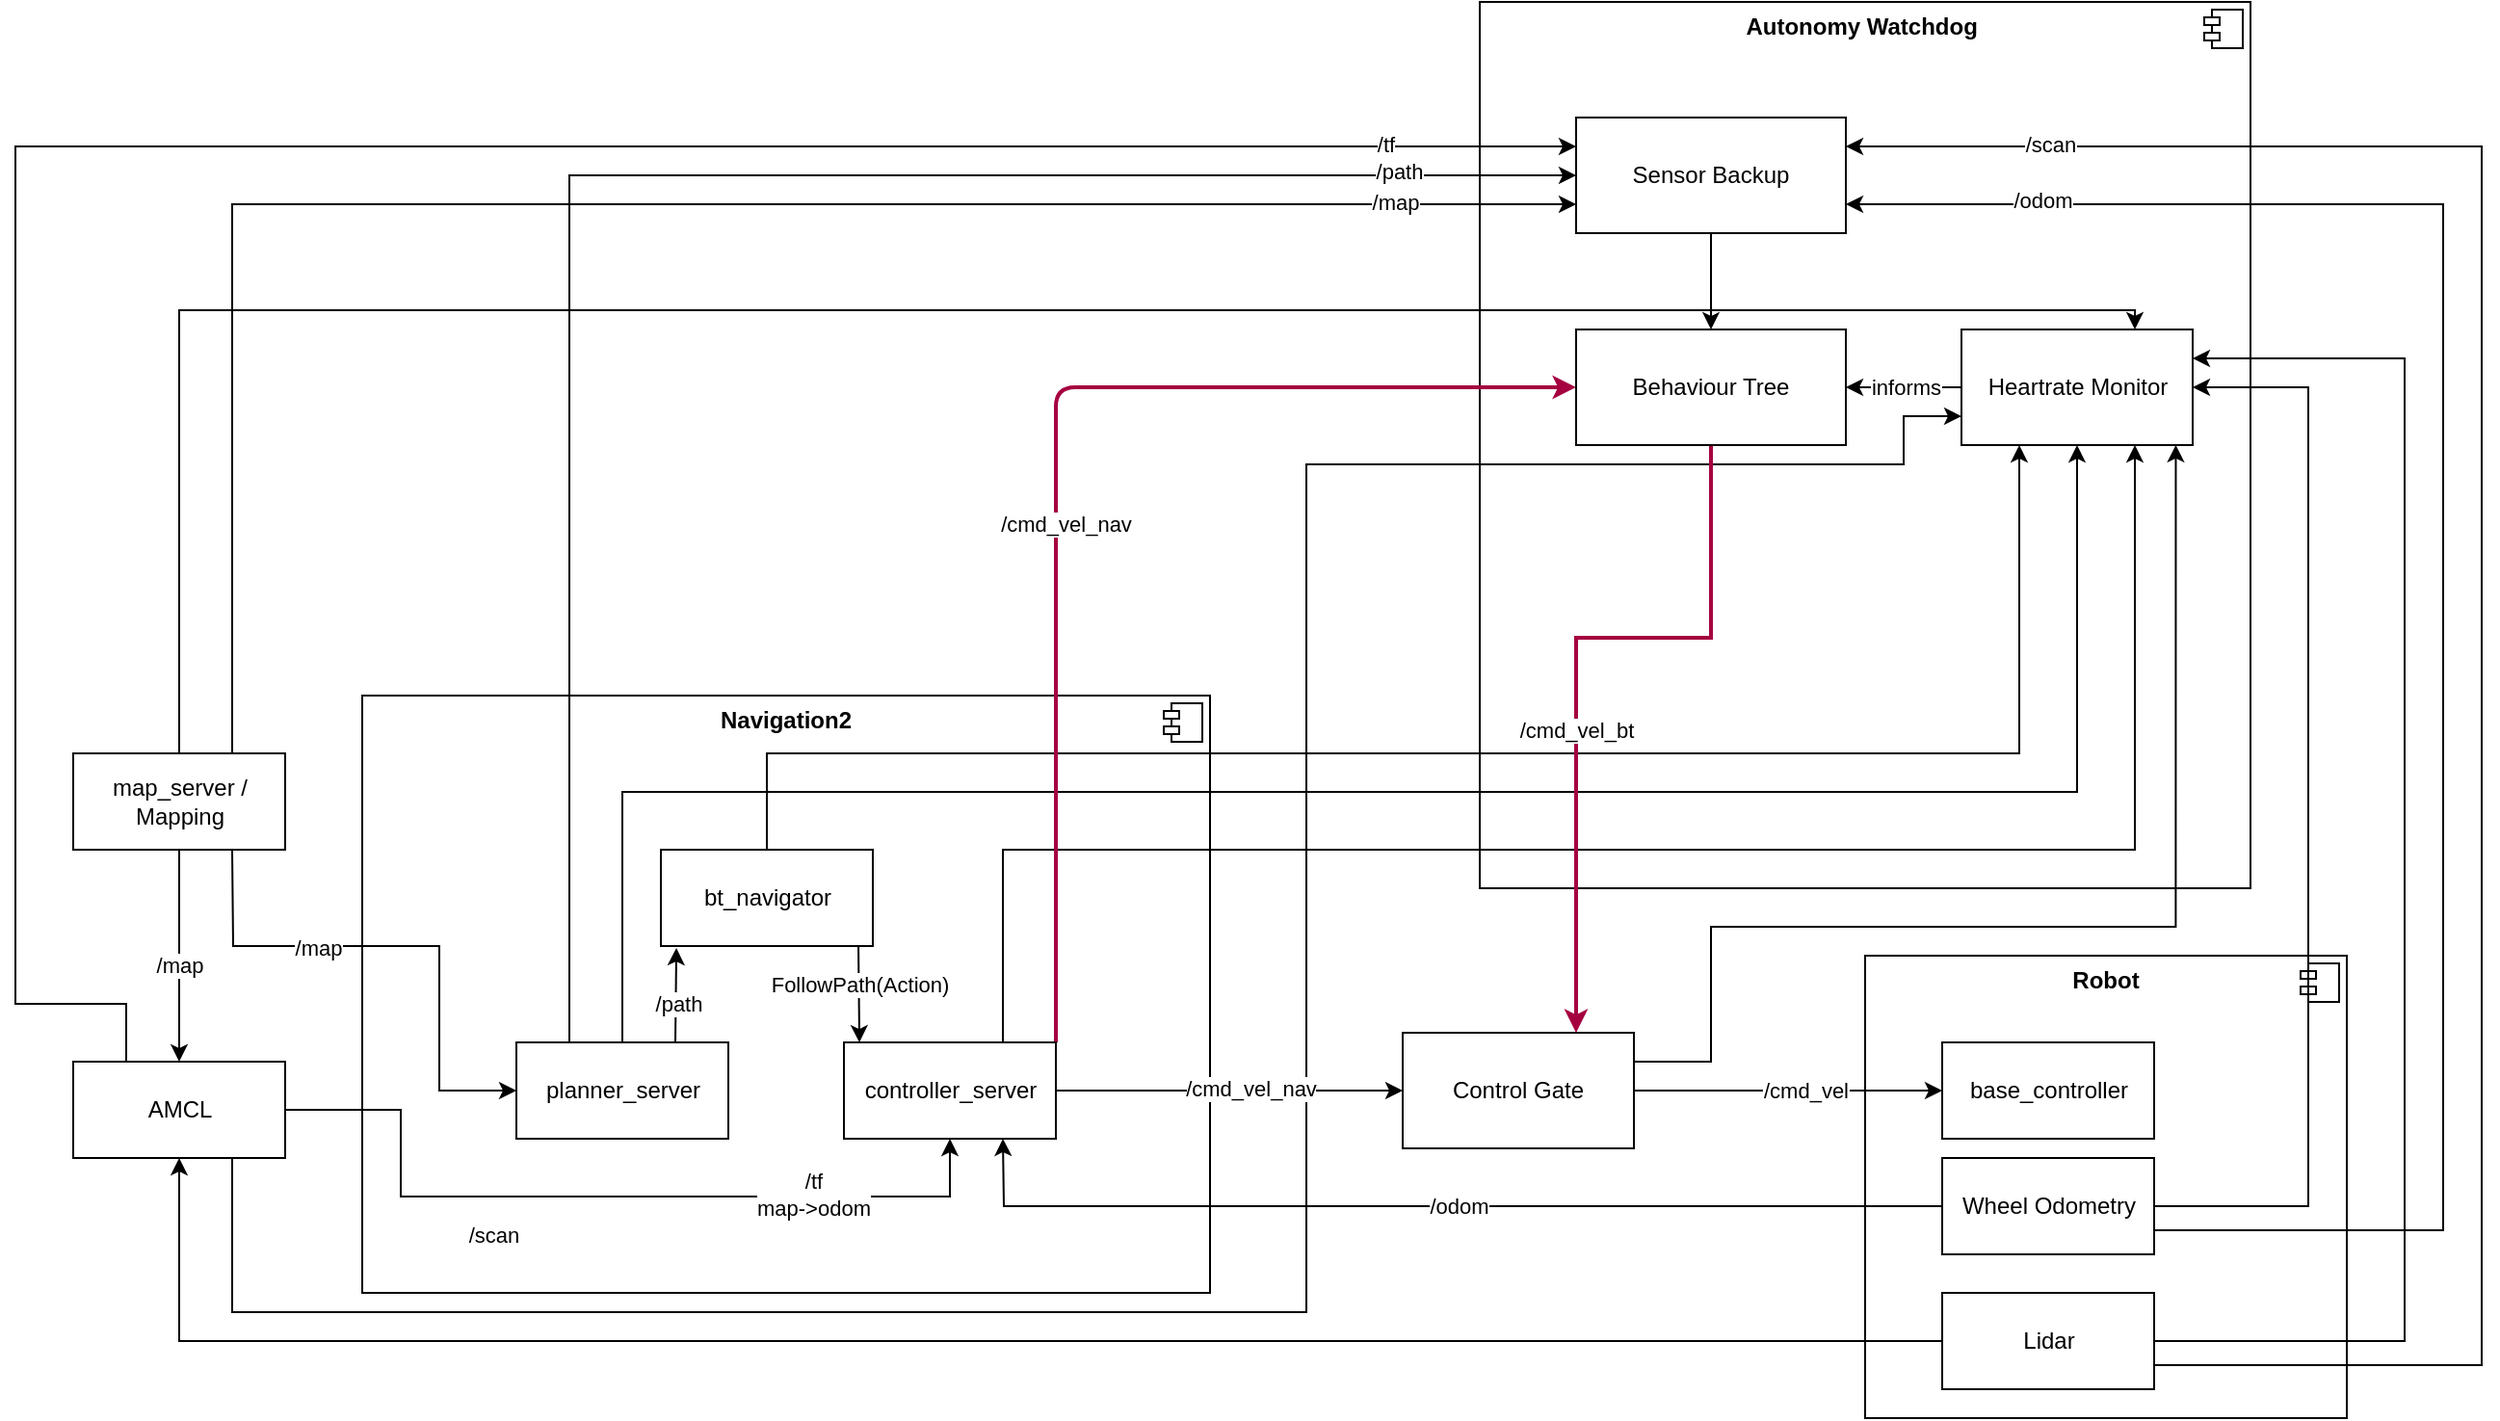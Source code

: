 <mxfile>
    <diagram id="HVmflJdejKAQhoo5Lnrt" name="Seite-1">
        <mxGraphModel dx="1272" dy="1633" grid="1" gridSize="10" guides="1" tooltips="1" connect="1" arrows="1" fold="1" page="1" pageScale="1" pageWidth="827" pageHeight="1169" math="0" shadow="0">
            <root>
                <mxCell id="0"/>
                <mxCell id="1" parent="0"/>
                <mxCell id="1pLQQAhpk_TerMQ9mpoH-33" value="&lt;p style=&quot;margin: 0px ; margin-top: 6px ; text-align: center&quot;&gt;&lt;b&gt;Autonomy Watchdog&amp;nbsp;&lt;/b&gt;&lt;/p&gt;" style="align=left;overflow=fill;html=1;dropTarget=0;" parent="1" vertex="1">
                    <mxGeometry x="850" y="-100" width="400" height="460" as="geometry"/>
                </mxCell>
                <mxCell id="1pLQQAhpk_TerMQ9mpoH-34" value="" style="shape=component;jettyWidth=8;jettyHeight=4;" parent="1pLQQAhpk_TerMQ9mpoH-33" vertex="1">
                    <mxGeometry x="1" width="20" height="20" relative="1" as="geometry">
                        <mxPoint x="-24" y="4" as="offset"/>
                    </mxGeometry>
                </mxCell>
                <mxCell id="1pLQQAhpk_TerMQ9mpoH-23" value="&lt;p style=&quot;margin:0px;margin-top:6px;text-align:center;&quot;&gt;&lt;b&gt;Robot&lt;/b&gt;&lt;/p&gt;" style="align=left;overflow=fill;html=1;dropTarget=0;" parent="1" vertex="1">
                    <mxGeometry x="1050" y="395" width="250" height="240" as="geometry"/>
                </mxCell>
                <mxCell id="1pLQQAhpk_TerMQ9mpoH-24" value="" style="shape=component;jettyWidth=8;jettyHeight=4;" parent="1pLQQAhpk_TerMQ9mpoH-23" vertex="1">
                    <mxGeometry x="1" width="20" height="20" relative="1" as="geometry">
                        <mxPoint x="-24" y="4" as="offset"/>
                    </mxGeometry>
                </mxCell>
                <mxCell id="1pLQQAhpk_TerMQ9mpoH-2" value="&lt;p style=&quot;margin:0px;margin-top:6px;text-align:center;&quot;&gt;&lt;b&gt;Navigation2&lt;/b&gt;&lt;/p&gt;" style="align=left;overflow=fill;html=1;dropTarget=0;" parent="1" vertex="1">
                    <mxGeometry x="270" y="260" width="440" height="310" as="geometry"/>
                </mxCell>
                <mxCell id="1pLQQAhpk_TerMQ9mpoH-3" value="" style="shape=component;jettyWidth=8;jettyHeight=4;" parent="1pLQQAhpk_TerMQ9mpoH-2" vertex="1">
                    <mxGeometry x="1" width="20" height="20" relative="1" as="geometry">
                        <mxPoint x="-24" y="4" as="offset"/>
                    </mxGeometry>
                </mxCell>
                <mxCell id="1pLQQAhpk_TerMQ9mpoH-49" style="edgeStyle=orthogonalEdgeStyle;rounded=0;orthogonalLoop=1;jettySize=auto;html=1;exitX=0.5;exitY=0;exitDx=0;exitDy=0;entryX=0.25;entryY=1;entryDx=0;entryDy=0;" parent="1" source="1pLQQAhpk_TerMQ9mpoH-4" target="1pLQQAhpk_TerMQ9mpoH-43" edge="1">
                    <mxGeometry relative="1" as="geometry">
                        <Array as="points">
                            <mxPoint x="480" y="290"/>
                            <mxPoint x="1130" y="290"/>
                        </Array>
                    </mxGeometry>
                </mxCell>
                <mxCell id="1pLQQAhpk_TerMQ9mpoH-4" value="bt_navigator" style="html=1;" parent="1" vertex="1">
                    <mxGeometry x="425" y="340" width="110" height="50" as="geometry"/>
                </mxCell>
                <mxCell id="1pLQQAhpk_TerMQ9mpoH-47" style="edgeStyle=orthogonalEdgeStyle;rounded=0;orthogonalLoop=1;jettySize=auto;html=1;exitX=0.5;exitY=0;exitDx=0;exitDy=0;entryX=0.5;entryY=1;entryDx=0;entryDy=0;" parent="1" source="1pLQQAhpk_TerMQ9mpoH-5" target="1pLQQAhpk_TerMQ9mpoH-43" edge="1">
                    <mxGeometry relative="1" as="geometry">
                        <Array as="points">
                            <mxPoint x="405" y="310"/>
                            <mxPoint x="1160" y="310"/>
                        </Array>
                    </mxGeometry>
                </mxCell>
                <mxCell id="1pLQQAhpk_TerMQ9mpoH-68" style="edgeStyle=orthogonalEdgeStyle;rounded=0;orthogonalLoop=1;jettySize=auto;html=1;exitX=0.25;exitY=0;exitDx=0;exitDy=0;entryX=0;entryY=0.5;entryDx=0;entryDy=0;" parent="1" source="1pLQQAhpk_TerMQ9mpoH-5" target="1pLQQAhpk_TerMQ9mpoH-61" edge="1">
                    <mxGeometry relative="1" as="geometry"/>
                </mxCell>
                <mxCell id="1pLQQAhpk_TerMQ9mpoH-69" value="/path" style="edgeLabel;html=1;align=center;verticalAlign=middle;resizable=0;points=[];" parent="1pLQQAhpk_TerMQ9mpoH-68" vertex="1" connectable="0">
                    <mxGeometry x="0.809" y="2" relative="1" as="geometry">
                        <mxPoint x="1" as="offset"/>
                    </mxGeometry>
                </mxCell>
                <mxCell id="1pLQQAhpk_TerMQ9mpoH-5" value="planner_server" style="html=1;" parent="1" vertex="1">
                    <mxGeometry x="350" y="440" width="110" height="50" as="geometry"/>
                </mxCell>
                <mxCell id="1pLQQAhpk_TerMQ9mpoH-48" style="edgeStyle=orthogonalEdgeStyle;rounded=0;orthogonalLoop=1;jettySize=auto;html=1;exitX=0.75;exitY=0;exitDx=0;exitDy=0;entryX=0.75;entryY=1;entryDx=0;entryDy=0;" parent="1" source="1pLQQAhpk_TerMQ9mpoH-6" target="1pLQQAhpk_TerMQ9mpoH-43" edge="1">
                    <mxGeometry relative="1" as="geometry">
                        <Array as="points">
                            <mxPoint x="603" y="340"/>
                            <mxPoint x="1190" y="340"/>
                        </Array>
                    </mxGeometry>
                </mxCell>
                <mxCell id="3" style="edgeStyle=none;html=1;exitX=1;exitY=0;exitDx=0;exitDy=0;entryX=0;entryY=0.5;entryDx=0;entryDy=0;fillColor=#d80073;strokeColor=#A50040;strokeWidth=2;" parent="1" source="1pLQQAhpk_TerMQ9mpoH-6" target="1pLQQAhpk_TerMQ9mpoH-35" edge="1">
                    <mxGeometry relative="1" as="geometry">
                        <Array as="points">
                            <mxPoint x="630" y="100"/>
                        </Array>
                    </mxGeometry>
                </mxCell>
                <mxCell id="4" value="/cmd_vel_nav" style="edgeLabel;html=1;align=center;verticalAlign=middle;resizable=0;points=[];" parent="3" vertex="1" connectable="0">
                    <mxGeometry x="-0.118" y="-5" relative="1" as="geometry">
                        <mxPoint as="offset"/>
                    </mxGeometry>
                </mxCell>
                <mxCell id="1pLQQAhpk_TerMQ9mpoH-6" value="controller_server" style="html=1;" parent="1" vertex="1">
                    <mxGeometry x="520" y="440" width="110" height="50" as="geometry"/>
                </mxCell>
                <mxCell id="1pLQQAhpk_TerMQ9mpoH-7" value="" style="endArrow=classic;html=1;rounded=0;exitX=0.75;exitY=0;exitDx=0;exitDy=0;entryX=0.073;entryY=1.02;entryDx=0;entryDy=0;entryPerimeter=0;" parent="1" source="1pLQQAhpk_TerMQ9mpoH-5" target="1pLQQAhpk_TerMQ9mpoH-4" edge="1">
                    <mxGeometry width="50" height="50" relative="1" as="geometry">
                        <mxPoint x="360" y="440" as="sourcePoint"/>
                        <mxPoint x="410" y="390" as="targetPoint"/>
                    </mxGeometry>
                </mxCell>
                <mxCell id="1pLQQAhpk_TerMQ9mpoH-8" value="/path" style="edgeLabel;html=1;align=center;verticalAlign=middle;resizable=0;points=[];" parent="1pLQQAhpk_TerMQ9mpoH-7" vertex="1" connectable="0">
                    <mxGeometry x="-0.183" y="-1" relative="1" as="geometry">
                        <mxPoint as="offset"/>
                    </mxGeometry>
                </mxCell>
                <mxCell id="1pLQQAhpk_TerMQ9mpoH-10" value="" style="endArrow=classic;html=1;rounded=0;exitX=0.932;exitY=1.01;exitDx=0;exitDy=0;exitPerimeter=0;entryX=0.073;entryY=0.001;entryDx=0;entryDy=0;entryPerimeter=0;" parent="1" source="1pLQQAhpk_TerMQ9mpoH-4" target="1pLQQAhpk_TerMQ9mpoH-6" edge="1">
                    <mxGeometry width="50" height="50" relative="1" as="geometry">
                        <mxPoint x="510" y="450" as="sourcePoint"/>
                        <mxPoint x="560" y="400" as="targetPoint"/>
                    </mxGeometry>
                </mxCell>
                <mxCell id="1pLQQAhpk_TerMQ9mpoH-11" value="FollowPath(Action)" style="edgeLabel;html=1;align=center;verticalAlign=middle;resizable=0;points=[];" parent="1pLQQAhpk_TerMQ9mpoH-10" vertex="1" connectable="0">
                    <mxGeometry x="-0.23" relative="1" as="geometry">
                        <mxPoint as="offset"/>
                    </mxGeometry>
                </mxCell>
                <mxCell id="1pLQQAhpk_TerMQ9mpoH-64" style="edgeStyle=orthogonalEdgeStyle;rounded=0;orthogonalLoop=1;jettySize=auto;html=1;exitX=0.75;exitY=1;exitDx=0;exitDy=0;entryX=0;entryY=0.75;entryDx=0;entryDy=0;" parent="1" source="1pLQQAhpk_TerMQ9mpoH-12" target="1pLQQAhpk_TerMQ9mpoH-43" edge="1">
                    <mxGeometry relative="1" as="geometry">
                        <Array as="points">
                            <mxPoint x="203" y="580"/>
                            <mxPoint x="760" y="580"/>
                            <mxPoint x="760" y="140"/>
                            <mxPoint x="1070" y="140"/>
                            <mxPoint x="1070" y="115"/>
                        </Array>
                    </mxGeometry>
                </mxCell>
                <mxCell id="1pLQQAhpk_TerMQ9mpoH-71" style="edgeStyle=orthogonalEdgeStyle;rounded=0;orthogonalLoop=1;jettySize=auto;html=1;exitX=0.25;exitY=0;exitDx=0;exitDy=0;entryX=0;entryY=0.25;entryDx=0;entryDy=0;" parent="1" source="1pLQQAhpk_TerMQ9mpoH-12" target="1pLQQAhpk_TerMQ9mpoH-61" edge="1">
                    <mxGeometry relative="1" as="geometry">
                        <Array as="points">
                            <mxPoint x="148" y="420"/>
                            <mxPoint x="90" y="420"/>
                            <mxPoint x="90" y="-25"/>
                        </Array>
                    </mxGeometry>
                </mxCell>
                <mxCell id="1pLQQAhpk_TerMQ9mpoH-72" value="/tf" style="edgeLabel;html=1;align=center;verticalAlign=middle;resizable=0;points=[];" parent="1pLQQAhpk_TerMQ9mpoH-71" vertex="1" connectable="0">
                    <mxGeometry x="0.85" y="1" relative="1" as="geometry">
                        <mxPoint x="1" as="offset"/>
                    </mxGeometry>
                </mxCell>
                <mxCell id="1pLQQAhpk_TerMQ9mpoH-12" value="AMCL" style="html=1;" parent="1" vertex="1">
                    <mxGeometry x="120" y="450" width="110" height="50" as="geometry"/>
                </mxCell>
                <mxCell id="1pLQQAhpk_TerMQ9mpoH-45" style="edgeStyle=orthogonalEdgeStyle;rounded=0;orthogonalLoop=1;jettySize=auto;html=1;exitX=1;exitY=0.5;exitDx=0;exitDy=0;entryX=1;entryY=0.25;entryDx=0;entryDy=0;" parent="1" source="1pLQQAhpk_TerMQ9mpoH-13" target="1pLQQAhpk_TerMQ9mpoH-43" edge="1">
                    <mxGeometry relative="1" as="geometry">
                        <Array as="points">
                            <mxPoint x="1330" y="595"/>
                            <mxPoint x="1330" y="85"/>
                        </Array>
                    </mxGeometry>
                </mxCell>
                <mxCell id="1pLQQAhpk_TerMQ9mpoH-62" style="edgeStyle=orthogonalEdgeStyle;rounded=0;orthogonalLoop=1;jettySize=auto;html=1;exitX=1;exitY=0.75;exitDx=0;exitDy=0;entryX=1;entryY=0.25;entryDx=0;entryDy=0;" parent="1" source="1pLQQAhpk_TerMQ9mpoH-13" target="1pLQQAhpk_TerMQ9mpoH-61" edge="1">
                    <mxGeometry relative="1" as="geometry">
                        <Array as="points">
                            <mxPoint x="1370" y="608"/>
                            <mxPoint x="1370" y="-25"/>
                        </Array>
                    </mxGeometry>
                </mxCell>
                <mxCell id="1pLQQAhpk_TerMQ9mpoH-63" value="/scan" style="edgeLabel;html=1;align=center;verticalAlign=middle;resizable=0;points=[];" parent="1pLQQAhpk_TerMQ9mpoH-62" vertex="1" connectable="0">
                    <mxGeometry x="0.813" y="-1" relative="1" as="geometry">
                        <mxPoint as="offset"/>
                    </mxGeometry>
                </mxCell>
                <mxCell id="1pLQQAhpk_TerMQ9mpoH-13" value="Lidar" style="html=1;" parent="1" vertex="1">
                    <mxGeometry x="1090" y="570" width="110" height="50" as="geometry"/>
                </mxCell>
                <mxCell id="1pLQQAhpk_TerMQ9mpoH-14" value="" style="endArrow=classic;html=1;rounded=0;exitX=0;exitY=0.5;exitDx=0;exitDy=0;entryX=0.5;entryY=1;entryDx=0;entryDy=0;" parent="1" source="1pLQQAhpk_TerMQ9mpoH-13" target="1pLQQAhpk_TerMQ9mpoH-12" edge="1">
                    <mxGeometry width="50" height="50" relative="1" as="geometry">
                        <mxPoint x="140" y="510" as="sourcePoint"/>
                        <mxPoint x="190" y="460" as="targetPoint"/>
                        <Array as="points">
                            <mxPoint x="175" y="595"/>
                        </Array>
                    </mxGeometry>
                </mxCell>
                <mxCell id="1pLQQAhpk_TerMQ9mpoH-15" value="/scan" style="edgeLabel;html=1;align=center;verticalAlign=middle;resizable=0;points=[];" parent="1pLQQAhpk_TerMQ9mpoH-14" vertex="1" connectable="0">
                    <mxGeometry x="-0.21" y="-1" relative="1" as="geometry">
                        <mxPoint x="-353" y="-54" as="offset"/>
                    </mxGeometry>
                </mxCell>
                <mxCell id="1pLQQAhpk_TerMQ9mpoH-46" style="edgeStyle=orthogonalEdgeStyle;rounded=0;orthogonalLoop=1;jettySize=auto;html=1;exitX=0.5;exitY=0;exitDx=0;exitDy=0;entryX=0.75;entryY=0;entryDx=0;entryDy=0;" parent="1" source="1pLQQAhpk_TerMQ9mpoH-16" target="1pLQQAhpk_TerMQ9mpoH-43" edge="1">
                    <mxGeometry relative="1" as="geometry">
                        <Array as="points">
                            <mxPoint x="175" y="60"/>
                            <mxPoint x="1190" y="60"/>
                        </Array>
                    </mxGeometry>
                </mxCell>
                <mxCell id="1pLQQAhpk_TerMQ9mpoH-73" style="edgeStyle=orthogonalEdgeStyle;rounded=0;orthogonalLoop=1;jettySize=auto;html=1;exitX=0.75;exitY=0;exitDx=0;exitDy=0;entryX=0;entryY=0.75;entryDx=0;entryDy=0;" parent="1" source="1pLQQAhpk_TerMQ9mpoH-16" target="1pLQQAhpk_TerMQ9mpoH-61" edge="1">
                    <mxGeometry relative="1" as="geometry"/>
                </mxCell>
                <mxCell id="1pLQQAhpk_TerMQ9mpoH-74" value="/map" style="edgeLabel;html=1;align=center;verticalAlign=middle;resizable=0;points=[];" parent="1pLQQAhpk_TerMQ9mpoH-73" vertex="1" connectable="0">
                    <mxGeometry x="0.807" y="1" relative="1" as="geometry">
                        <mxPoint x="1" as="offset"/>
                    </mxGeometry>
                </mxCell>
                <mxCell id="1pLQQAhpk_TerMQ9mpoH-16" value="map_server / &lt;br&gt;Mapping" style="html=1;" parent="1" vertex="1">
                    <mxGeometry x="120" y="290" width="110" height="50" as="geometry"/>
                </mxCell>
                <mxCell id="1pLQQAhpk_TerMQ9mpoH-17" value="" style="endArrow=classic;html=1;rounded=0;exitX=0.5;exitY=1;exitDx=0;exitDy=0;entryX=0.5;entryY=0;entryDx=0;entryDy=0;" parent="1" source="1pLQQAhpk_TerMQ9mpoH-16" target="1pLQQAhpk_TerMQ9mpoH-12" edge="1">
                    <mxGeometry width="50" height="50" relative="1" as="geometry">
                        <mxPoint x="150" y="400" as="sourcePoint"/>
                        <mxPoint x="200" y="350" as="targetPoint"/>
                    </mxGeometry>
                </mxCell>
                <mxCell id="1pLQQAhpk_TerMQ9mpoH-18" value="/map" style="edgeLabel;html=1;align=center;verticalAlign=middle;resizable=0;points=[];" parent="1pLQQAhpk_TerMQ9mpoH-17" vertex="1" connectable="0">
                    <mxGeometry x="0.248" y="-2" relative="1" as="geometry">
                        <mxPoint x="2" y="-9" as="offset"/>
                    </mxGeometry>
                </mxCell>
                <mxCell id="1pLQQAhpk_TerMQ9mpoH-20" value="" style="endArrow=classic;html=1;rounded=0;exitX=1;exitY=0.5;exitDx=0;exitDy=0;entryX=0.5;entryY=1;entryDx=0;entryDy=0;" parent="1" source="1pLQQAhpk_TerMQ9mpoH-12" target="1pLQQAhpk_TerMQ9mpoH-6" edge="1">
                    <mxGeometry width="50" height="50" relative="1" as="geometry">
                        <mxPoint x="270" y="470" as="sourcePoint"/>
                        <mxPoint x="320" y="420" as="targetPoint"/>
                        <Array as="points">
                            <mxPoint x="290" y="475"/>
                            <mxPoint x="290" y="520"/>
                            <mxPoint x="575" y="520"/>
                        </Array>
                    </mxGeometry>
                </mxCell>
                <mxCell id="1pLQQAhpk_TerMQ9mpoH-21" value="/tf&lt;br&gt;map-&amp;gt;odom" style="edgeLabel;html=1;align=center;verticalAlign=middle;resizable=0;points=[];" parent="1pLQQAhpk_TerMQ9mpoH-20" vertex="1" connectable="0">
                    <mxGeometry x="0.077" y="1" relative="1" as="geometry">
                        <mxPoint x="93" as="offset"/>
                    </mxGeometry>
                </mxCell>
                <mxCell id="1pLQQAhpk_TerMQ9mpoH-25" value="base_controller" style="html=1;" parent="1" vertex="1">
                    <mxGeometry x="1090" y="440" width="110" height="50" as="geometry"/>
                </mxCell>
                <mxCell id="1pLQQAhpk_TerMQ9mpoH-9" value="" style="endArrow=classic;html=1;rounded=0;exitX=1;exitY=0.5;exitDx=0;exitDy=0;entryX=0;entryY=0.5;entryDx=0;entryDy=0;" parent="1" source="1pLQQAhpk_TerMQ9mpoH-6" target="1pLQQAhpk_TerMQ9mpoH-52" edge="1">
                    <mxGeometry width="50" height="50" relative="1" as="geometry">
                        <mxPoint x="650" y="470" as="sourcePoint"/>
                        <mxPoint x="770" y="465" as="targetPoint"/>
                    </mxGeometry>
                </mxCell>
                <mxCell id="1pLQQAhpk_TerMQ9mpoH-26" value="/cmd_vel_nav" style="edgeLabel;html=1;align=center;verticalAlign=middle;resizable=0;points=[];" parent="1pLQQAhpk_TerMQ9mpoH-9" vertex="1" connectable="0">
                    <mxGeometry x="0.116" y="1" relative="1" as="geometry">
                        <mxPoint as="offset"/>
                    </mxGeometry>
                </mxCell>
                <mxCell id="1pLQQAhpk_TerMQ9mpoH-44" style="edgeStyle=orthogonalEdgeStyle;rounded=0;orthogonalLoop=1;jettySize=auto;html=1;exitX=1;exitY=0.5;exitDx=0;exitDy=0;entryX=1;entryY=0.5;entryDx=0;entryDy=0;" parent="1" source="1pLQQAhpk_TerMQ9mpoH-28" target="1pLQQAhpk_TerMQ9mpoH-43" edge="1">
                    <mxGeometry relative="1" as="geometry">
                        <Array as="points">
                            <mxPoint x="1280" y="525"/>
                            <mxPoint x="1280" y="100"/>
                        </Array>
                    </mxGeometry>
                </mxCell>
                <mxCell id="1pLQQAhpk_TerMQ9mpoH-65" style="edgeStyle=orthogonalEdgeStyle;rounded=0;orthogonalLoop=1;jettySize=auto;html=1;exitX=1;exitY=0.75;exitDx=0;exitDy=0;entryX=1;entryY=0.75;entryDx=0;entryDy=0;" parent="1" source="1pLQQAhpk_TerMQ9mpoH-28" target="1pLQQAhpk_TerMQ9mpoH-61" edge="1">
                    <mxGeometry relative="1" as="geometry">
                        <Array as="points">
                            <mxPoint x="1350" y="538"/>
                            <mxPoint x="1350" y="5"/>
                        </Array>
                    </mxGeometry>
                </mxCell>
                <mxCell id="1pLQQAhpk_TerMQ9mpoH-70" value="/odom" style="edgeLabel;html=1;align=center;verticalAlign=middle;resizable=0;points=[];" parent="1pLQQAhpk_TerMQ9mpoH-65" vertex="1" connectable="0">
                    <mxGeometry x="0.796" y="-2" relative="1" as="geometry">
                        <mxPoint x="1" as="offset"/>
                    </mxGeometry>
                </mxCell>
                <mxCell id="1pLQQAhpk_TerMQ9mpoH-28" value="Wheel Odometry" style="html=1;" parent="1" vertex="1">
                    <mxGeometry x="1090" y="500" width="110" height="50" as="geometry"/>
                </mxCell>
                <mxCell id="1pLQQAhpk_TerMQ9mpoH-29" value="" style="endArrow=classic;html=1;rounded=0;exitX=0;exitY=0.5;exitDx=0;exitDy=0;entryX=0.75;entryY=1;entryDx=0;entryDy=0;" parent="1" source="1pLQQAhpk_TerMQ9mpoH-28" target="1pLQQAhpk_TerMQ9mpoH-6" edge="1">
                    <mxGeometry width="50" height="50" relative="1" as="geometry">
                        <mxPoint x="630" y="550" as="sourcePoint"/>
                        <mxPoint x="680" y="500" as="targetPoint"/>
                        <Array as="points">
                            <mxPoint x="603" y="525"/>
                        </Array>
                    </mxGeometry>
                </mxCell>
                <mxCell id="1pLQQAhpk_TerMQ9mpoH-30" value="/odom" style="edgeLabel;html=1;align=center;verticalAlign=middle;resizable=0;points=[];" parent="1pLQQAhpk_TerMQ9mpoH-29" vertex="1" connectable="0">
                    <mxGeometry x="-0.036" relative="1" as="geometry">
                        <mxPoint as="offset"/>
                    </mxGeometry>
                </mxCell>
                <mxCell id="1pLQQAhpk_TerMQ9mpoH-31" value="" style="endArrow=classic;html=1;rounded=0;exitX=0.75;exitY=1;exitDx=0;exitDy=0;entryX=0;entryY=0.5;entryDx=0;entryDy=0;" parent="1" source="1pLQQAhpk_TerMQ9mpoH-16" target="1pLQQAhpk_TerMQ9mpoH-5" edge="1">
                    <mxGeometry width="50" height="50" relative="1" as="geometry">
                        <mxPoint x="250" y="410" as="sourcePoint"/>
                        <mxPoint x="300" y="360" as="targetPoint"/>
                        <Array as="points">
                            <mxPoint x="203" y="390"/>
                            <mxPoint x="310" y="390"/>
                            <mxPoint x="310" y="465"/>
                        </Array>
                    </mxGeometry>
                </mxCell>
                <mxCell id="1pLQQAhpk_TerMQ9mpoH-32" value="/map" style="edgeLabel;html=1;align=center;verticalAlign=middle;resizable=0;points=[];" parent="1pLQQAhpk_TerMQ9mpoH-31" vertex="1" connectable="0">
                    <mxGeometry x="-0.311" y="-1" relative="1" as="geometry">
                        <mxPoint as="offset"/>
                    </mxGeometry>
                </mxCell>
                <mxCell id="1pLQQAhpk_TerMQ9mpoH-38" style="edgeStyle=orthogonalEdgeStyle;rounded=0;orthogonalLoop=1;jettySize=auto;html=1;exitX=0.5;exitY=1;exitDx=0;exitDy=0;entryX=0.75;entryY=0;entryDx=0;entryDy=0;fillColor=#d80073;strokeColor=#A50040;strokeWidth=2;" parent="1" target="1pLQQAhpk_TerMQ9mpoH-52" edge="1">
                    <mxGeometry relative="1" as="geometry">
                        <mxPoint x="900" y="430" as="targetPoint"/>
                        <mxPoint x="970" y="110" as="sourcePoint"/>
                        <Array as="points">
                            <mxPoint x="970" y="230"/>
                            <mxPoint x="900" y="230"/>
                        </Array>
                    </mxGeometry>
                </mxCell>
                <mxCell id="1pLQQAhpk_TerMQ9mpoH-39" value="/cmd_vel_bt" style="edgeLabel;html=1;align=center;verticalAlign=middle;resizable=0;points=[];" parent="1pLQQAhpk_TerMQ9mpoH-38" vertex="1" connectable="0">
                    <mxGeometry x="0.236" y="1" relative="1" as="geometry">
                        <mxPoint x="-1" y="-6" as="offset"/>
                    </mxGeometry>
                </mxCell>
                <mxCell id="1pLQQAhpk_TerMQ9mpoH-35" value="Behaviour Tree" style="rounded=0;whiteSpace=wrap;html=1;" parent="1" vertex="1">
                    <mxGeometry x="900" y="70" width="140" height="60" as="geometry"/>
                </mxCell>
                <mxCell id="1pLQQAhpk_TerMQ9mpoH-50" style="edgeStyle=orthogonalEdgeStyle;rounded=0;orthogonalLoop=1;jettySize=auto;html=1;exitX=0;exitY=0.5;exitDx=0;exitDy=0;entryX=1;entryY=0.5;entryDx=0;entryDy=0;" parent="1" source="1pLQQAhpk_TerMQ9mpoH-43" target="1pLQQAhpk_TerMQ9mpoH-35" edge="1">
                    <mxGeometry relative="1" as="geometry"/>
                </mxCell>
                <mxCell id="1pLQQAhpk_TerMQ9mpoH-51" value="informs" style="edgeLabel;html=1;align=center;verticalAlign=middle;resizable=0;points=[];" parent="1pLQQAhpk_TerMQ9mpoH-50" vertex="1" connectable="0">
                    <mxGeometry x="0.287" y="1" relative="1" as="geometry">
                        <mxPoint x="9" y="-1" as="offset"/>
                    </mxGeometry>
                </mxCell>
                <mxCell id="1pLQQAhpk_TerMQ9mpoH-43" value="Heartrate Monitor" style="html=1;" parent="1" vertex="1">
                    <mxGeometry x="1100" y="70" width="120" height="60" as="geometry"/>
                </mxCell>
                <mxCell id="1pLQQAhpk_TerMQ9mpoH-54" style="edgeStyle=orthogonalEdgeStyle;rounded=0;orthogonalLoop=1;jettySize=auto;html=1;exitX=1;exitY=0.5;exitDx=0;exitDy=0;entryX=0;entryY=0.5;entryDx=0;entryDy=0;" parent="1" source="1pLQQAhpk_TerMQ9mpoH-52" target="1pLQQAhpk_TerMQ9mpoH-25" edge="1">
                    <mxGeometry relative="1" as="geometry"/>
                </mxCell>
                <mxCell id="1pLQQAhpk_TerMQ9mpoH-55" value="/cmd_vel" style="edgeLabel;html=1;align=center;verticalAlign=middle;resizable=0;points=[];" parent="1pLQQAhpk_TerMQ9mpoH-54" vertex="1" connectable="0">
                    <mxGeometry x="0.11" relative="1" as="geometry">
                        <mxPoint as="offset"/>
                    </mxGeometry>
                </mxCell>
                <mxCell id="1pLQQAhpk_TerMQ9mpoH-57" style="edgeStyle=orthogonalEdgeStyle;rounded=0;orthogonalLoop=1;jettySize=auto;html=1;exitX=1;exitY=0.25;exitDx=0;exitDy=0;entryX=0.927;entryY=0.999;entryDx=0;entryDy=0;entryPerimeter=0;" parent="1" source="1pLQQAhpk_TerMQ9mpoH-52" target="1pLQQAhpk_TerMQ9mpoH-43" edge="1">
                    <mxGeometry relative="1" as="geometry">
                        <Array as="points">
                            <mxPoint x="970" y="450"/>
                            <mxPoint x="970" y="380"/>
                            <mxPoint x="1211" y="380"/>
                        </Array>
                    </mxGeometry>
                </mxCell>
                <mxCell id="1pLQQAhpk_TerMQ9mpoH-52" value="Control Gate" style="rounded=0;whiteSpace=wrap;html=1;" parent="1" vertex="1">
                    <mxGeometry x="810" y="435" width="120" height="60" as="geometry"/>
                </mxCell>
                <mxCell id="1pLQQAhpk_TerMQ9mpoH-66" style="edgeStyle=orthogonalEdgeStyle;rounded=0;orthogonalLoop=1;jettySize=auto;html=1;exitX=0.5;exitY=1;exitDx=0;exitDy=0;entryX=0.5;entryY=0;entryDx=0;entryDy=0;" parent="1" source="1pLQQAhpk_TerMQ9mpoH-61" target="1pLQQAhpk_TerMQ9mpoH-35" edge="1">
                    <mxGeometry relative="1" as="geometry"/>
                </mxCell>
                <mxCell id="1pLQQAhpk_TerMQ9mpoH-61" value="Sensor Backup" style="rounded=0;whiteSpace=wrap;html=1;" parent="1" vertex="1">
                    <mxGeometry x="900" y="-40" width="140" height="60" as="geometry"/>
                </mxCell>
            </root>
        </mxGraphModel>
    </diagram>
</mxfile>